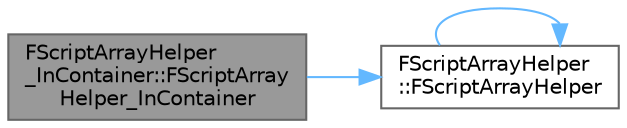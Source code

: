 digraph "FScriptArrayHelper_InContainer::FScriptArrayHelper_InContainer"
{
 // INTERACTIVE_SVG=YES
 // LATEX_PDF_SIZE
  bgcolor="transparent";
  edge [fontname=Helvetica,fontsize=10,labelfontname=Helvetica,labelfontsize=10];
  node [fontname=Helvetica,fontsize=10,shape=box,height=0.2,width=0.4];
  rankdir="LR";
  Node1 [id="Node000001",label="FScriptArrayHelper\l_InContainer::FScriptArray\lHelper_InContainer",height=0.2,width=0.4,color="gray40", fillcolor="grey60", style="filled", fontcolor="black",tooltip=" "];
  Node1 -> Node2 [id="edge1_Node000001_Node000002",color="steelblue1",style="solid",tooltip=" "];
  Node2 [id="Node000002",label="FScriptArrayHelper\l::FScriptArrayHelper",height=0.2,width=0.4,color="grey40", fillcolor="white", style="filled",URL="$dc/d07/classFScriptArrayHelper.html#a6fa7189cafa12e8f670e273bb9adf1bb",tooltip="Constructor, brings together a property and an instance of the property located in memory."];
  Node2 -> Node2 [id="edge2_Node000002_Node000002",color="steelblue1",style="solid",tooltip=" "];
}
